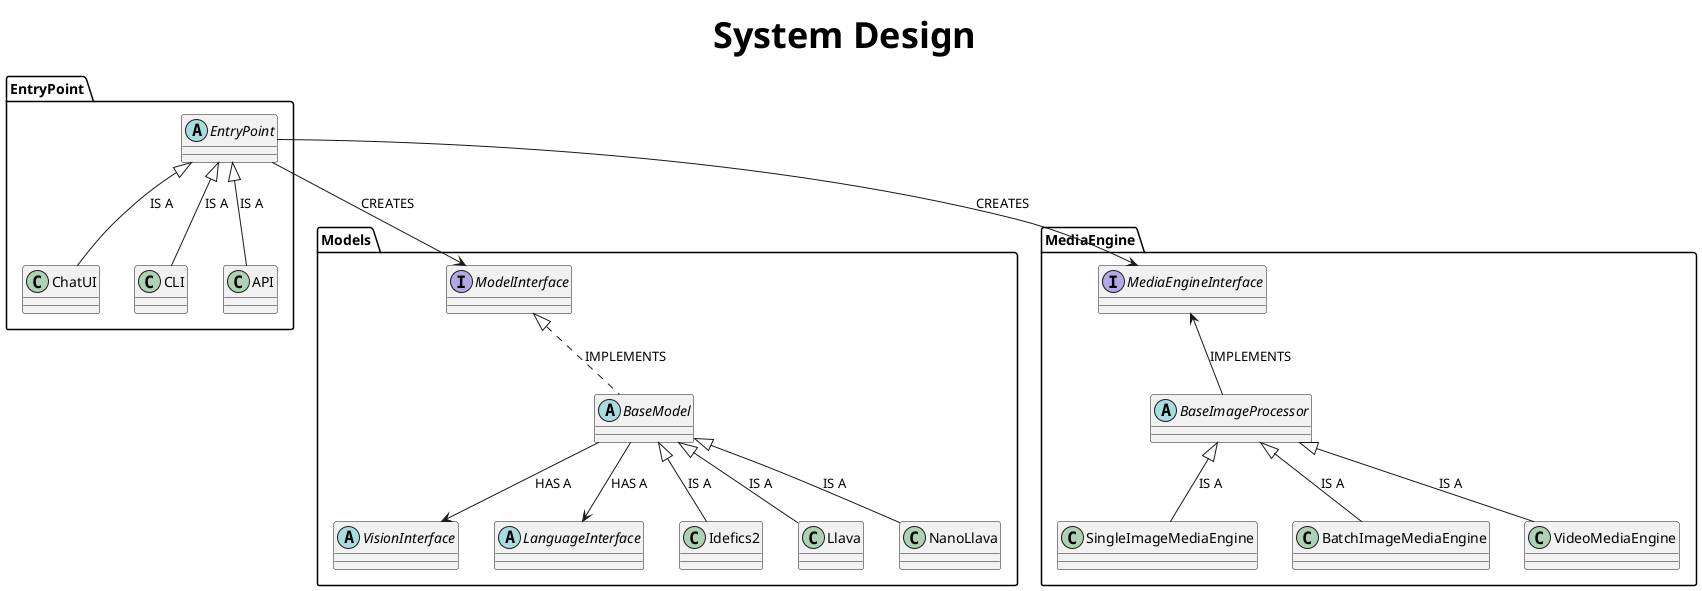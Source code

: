 @startuml
title System Design
skinparam titleFontSize 36 

package Models {
    interface ModelInterface {}

    abstract class BaseModel {}

    abstract VisionInterface {}

    abstract LanguageInterface {}

    class Idefics2 {}

    class Llava {}

    class NanoLlava {}

    BaseModel --> VisionInterface: HAS A
    BaseModel --> LanguageInterface: HAS A

    ModelInterface <|.. BaseModel: IMPLEMENTS
    BaseModel <|-- Idefics2: IS A
    BaseModel <|-- Llava: IS A 
    BaseModel <|-- NanoLlava: IS A
}

package MediaEngine {
    interface MediaEngineInterface {}

    abstract class BaseImageProcessor {}

    class SingleImageMediaEngine {}

    class BatchImageMediaEngine {}

    class VideoMediaEngine {}

    BaseImageProcessor <|-- SingleImageMediaEngine: IS A
    BaseImageProcessor <|-- BatchImageMediaEngine: IS A
    BaseImageProcessor <|-- VideoMediaEngine: IS A
    MediaEngineInterface <-- BaseImageProcessor: IMPLEMENTS
}

package EntryPoint {
    abstract class EntryPoint {}
    
    class ChatUI {}

    class CLI {}

    class API {}

    EntryPoint <|-- ChatUI: IS A
    EntryPoint <|-- CLI: IS A
    EntryPoint <|-- API: IS A

    EntryPoint --> MediaEngineInterface: CREATES
    EntryPoint --> ModelInterface: CREATES
}

@enduml